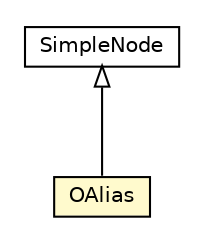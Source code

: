 #!/usr/local/bin/dot
#
# Class diagram 
# Generated by UMLGraph version R5_6-24-gf6e263 (http://www.umlgraph.org/)
#

digraph G {
	edge [fontname="Helvetica",fontsize=10,labelfontname="Helvetica",labelfontsize=10];
	node [fontname="Helvetica",fontsize=10,shape=plaintext];
	nodesep=0.25;
	ranksep=0.5;
	// com.orientechnologies.orient.core.sql.parser.SimpleNode
	c1272758 [label=<<table title="com.orientechnologies.orient.core.sql.parser.SimpleNode" border="0" cellborder="1" cellspacing="0" cellpadding="2" port="p" href="./SimpleNode.html">
		<tr><td><table border="0" cellspacing="0" cellpadding="1">
<tr><td align="center" balign="center"> SimpleNode </td></tr>
		</table></td></tr>
		</table>>, URL="./SimpleNode.html", fontname="Helvetica", fontcolor="black", fontsize=10.0];
	// com.orientechnologies.orient.core.sql.parser.OAlias
	c1272784 [label=<<table title="com.orientechnologies.orient.core.sql.parser.OAlias" border="0" cellborder="1" cellspacing="0" cellpadding="2" port="p" bgcolor="lemonChiffon" href="./OAlias.html">
		<tr><td><table border="0" cellspacing="0" cellpadding="1">
<tr><td align="center" balign="center"> OAlias </td></tr>
		</table></td></tr>
		</table>>, URL="./OAlias.html", fontname="Helvetica", fontcolor="black", fontsize=10.0];
	//com.orientechnologies.orient.core.sql.parser.OAlias extends com.orientechnologies.orient.core.sql.parser.SimpleNode
	c1272758:p -> c1272784:p [dir=back,arrowtail=empty];
}

